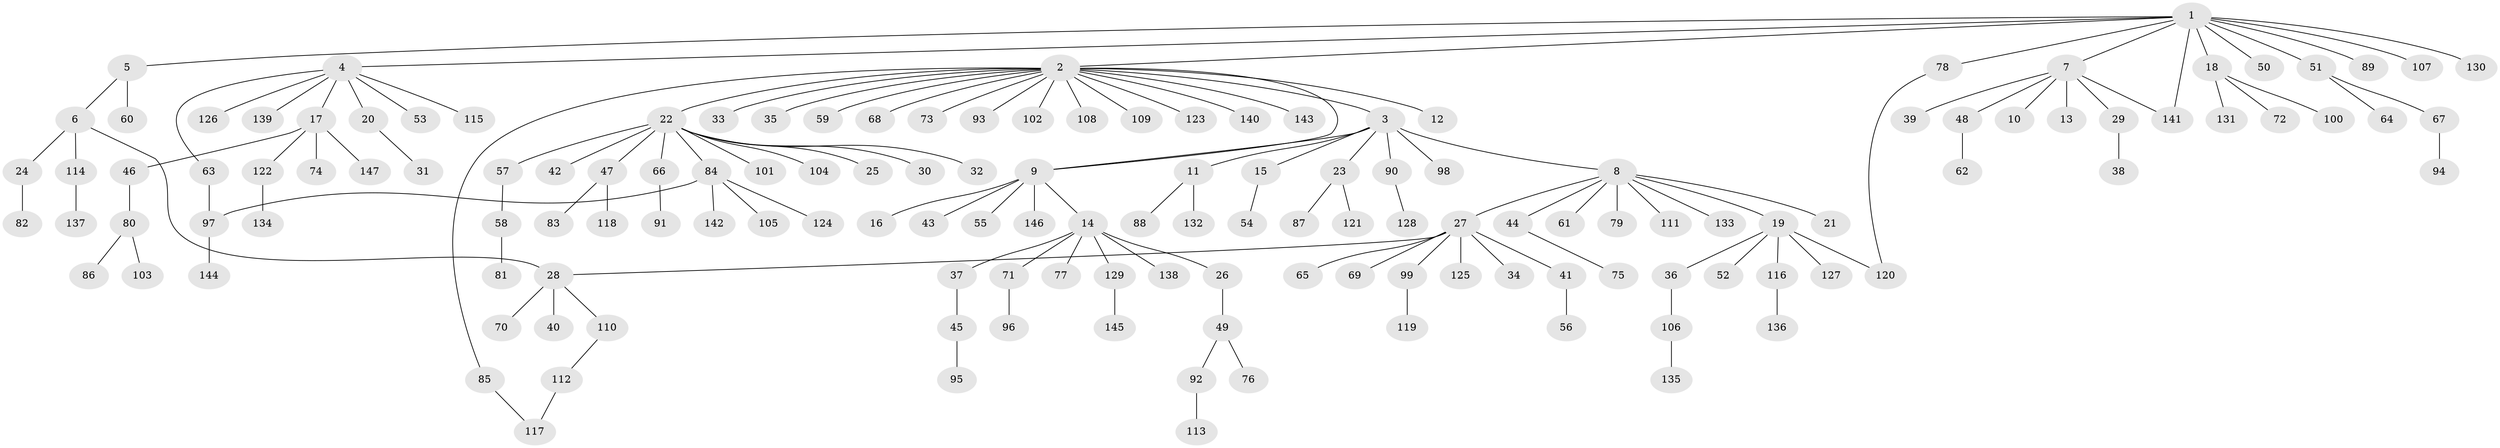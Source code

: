 // coarse degree distribution, {12: 0.0136986301369863, 1: 0.9178082191780822, 9: 0.0136986301369863, 2: 0.0136986301369863, 21: 0.0136986301369863, 6: 0.0136986301369863, 31: 0.0136986301369863}
// Generated by graph-tools (version 1.1) at 2025/50/03/04/25 21:50:53]
// undirected, 147 vertices, 152 edges
graph export_dot {
graph [start="1"]
  node [color=gray90,style=filled];
  1;
  2;
  3;
  4;
  5;
  6;
  7;
  8;
  9;
  10;
  11;
  12;
  13;
  14;
  15;
  16;
  17;
  18;
  19;
  20;
  21;
  22;
  23;
  24;
  25;
  26;
  27;
  28;
  29;
  30;
  31;
  32;
  33;
  34;
  35;
  36;
  37;
  38;
  39;
  40;
  41;
  42;
  43;
  44;
  45;
  46;
  47;
  48;
  49;
  50;
  51;
  52;
  53;
  54;
  55;
  56;
  57;
  58;
  59;
  60;
  61;
  62;
  63;
  64;
  65;
  66;
  67;
  68;
  69;
  70;
  71;
  72;
  73;
  74;
  75;
  76;
  77;
  78;
  79;
  80;
  81;
  82;
  83;
  84;
  85;
  86;
  87;
  88;
  89;
  90;
  91;
  92;
  93;
  94;
  95;
  96;
  97;
  98;
  99;
  100;
  101;
  102;
  103;
  104;
  105;
  106;
  107;
  108;
  109;
  110;
  111;
  112;
  113;
  114;
  115;
  116;
  117;
  118;
  119;
  120;
  121;
  122;
  123;
  124;
  125;
  126;
  127;
  128;
  129;
  130;
  131;
  132;
  133;
  134;
  135;
  136;
  137;
  138;
  139;
  140;
  141;
  142;
  143;
  144;
  145;
  146;
  147;
  1 -- 2;
  1 -- 4;
  1 -- 5;
  1 -- 7;
  1 -- 18;
  1 -- 50;
  1 -- 51;
  1 -- 78;
  1 -- 89;
  1 -- 107;
  1 -- 130;
  1 -- 141;
  2 -- 3;
  2 -- 9;
  2 -- 12;
  2 -- 22;
  2 -- 33;
  2 -- 35;
  2 -- 59;
  2 -- 68;
  2 -- 73;
  2 -- 85;
  2 -- 93;
  2 -- 102;
  2 -- 108;
  2 -- 109;
  2 -- 123;
  2 -- 140;
  2 -- 143;
  3 -- 8;
  3 -- 9;
  3 -- 11;
  3 -- 15;
  3 -- 23;
  3 -- 90;
  3 -- 98;
  4 -- 17;
  4 -- 20;
  4 -- 53;
  4 -- 63;
  4 -- 115;
  4 -- 126;
  4 -- 139;
  5 -- 6;
  5 -- 60;
  6 -- 24;
  6 -- 28;
  6 -- 114;
  7 -- 10;
  7 -- 13;
  7 -- 29;
  7 -- 39;
  7 -- 48;
  7 -- 141;
  8 -- 19;
  8 -- 21;
  8 -- 27;
  8 -- 44;
  8 -- 61;
  8 -- 79;
  8 -- 111;
  8 -- 133;
  9 -- 14;
  9 -- 16;
  9 -- 43;
  9 -- 55;
  9 -- 146;
  11 -- 88;
  11 -- 132;
  14 -- 26;
  14 -- 37;
  14 -- 71;
  14 -- 77;
  14 -- 129;
  14 -- 138;
  15 -- 54;
  17 -- 46;
  17 -- 74;
  17 -- 122;
  17 -- 147;
  18 -- 72;
  18 -- 100;
  18 -- 131;
  19 -- 36;
  19 -- 52;
  19 -- 116;
  19 -- 120;
  19 -- 127;
  20 -- 31;
  22 -- 25;
  22 -- 30;
  22 -- 32;
  22 -- 42;
  22 -- 47;
  22 -- 57;
  22 -- 66;
  22 -- 84;
  22 -- 101;
  22 -- 104;
  23 -- 87;
  23 -- 121;
  24 -- 82;
  26 -- 49;
  27 -- 28;
  27 -- 34;
  27 -- 41;
  27 -- 65;
  27 -- 69;
  27 -- 99;
  27 -- 125;
  28 -- 40;
  28 -- 70;
  28 -- 110;
  29 -- 38;
  36 -- 106;
  37 -- 45;
  41 -- 56;
  44 -- 75;
  45 -- 95;
  46 -- 80;
  47 -- 83;
  47 -- 118;
  48 -- 62;
  49 -- 76;
  49 -- 92;
  51 -- 64;
  51 -- 67;
  57 -- 58;
  58 -- 81;
  63 -- 97;
  66 -- 91;
  67 -- 94;
  71 -- 96;
  78 -- 120;
  80 -- 86;
  80 -- 103;
  84 -- 97;
  84 -- 105;
  84 -- 124;
  84 -- 142;
  85 -- 117;
  90 -- 128;
  92 -- 113;
  97 -- 144;
  99 -- 119;
  106 -- 135;
  110 -- 112;
  112 -- 117;
  114 -- 137;
  116 -- 136;
  122 -- 134;
  129 -- 145;
}
